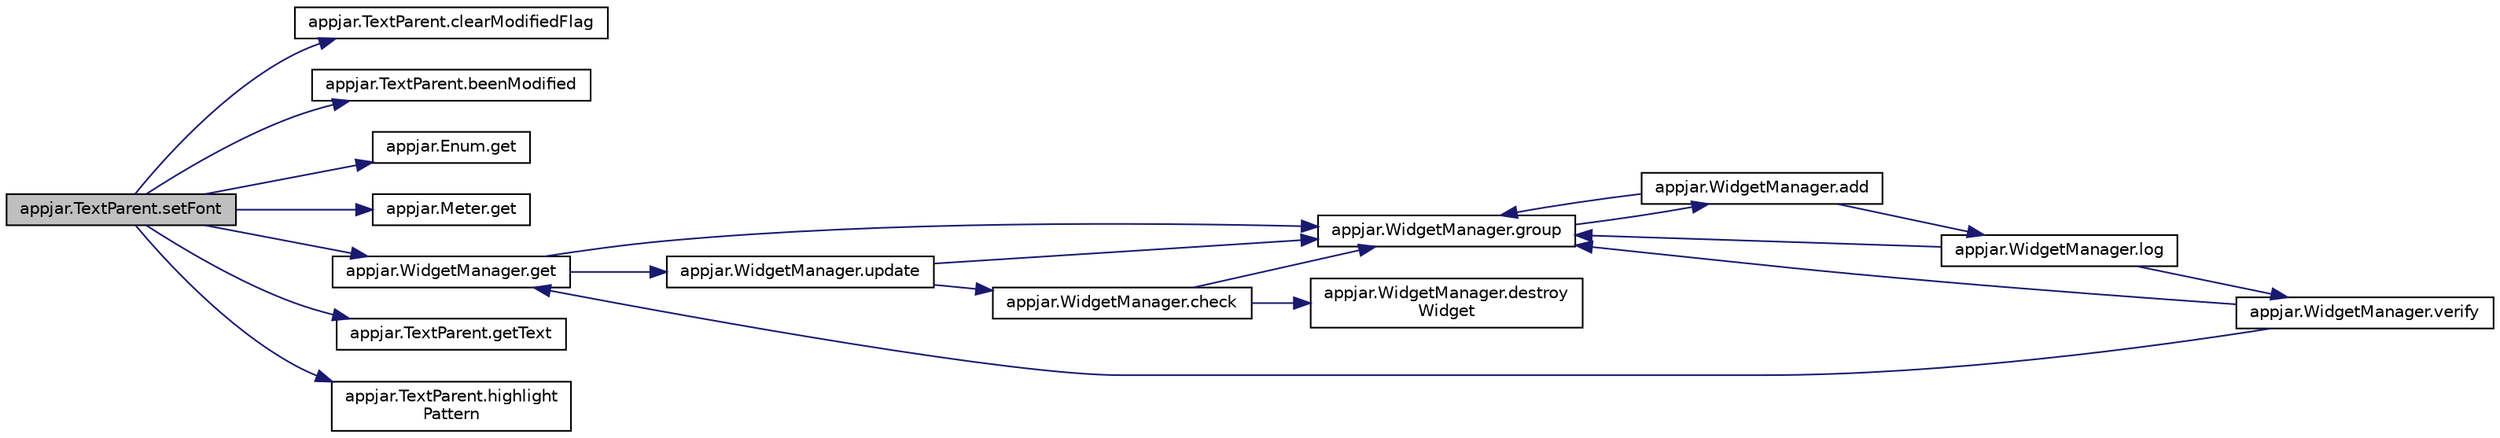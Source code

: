 digraph "appjar.TextParent.setFont"
{
  edge [fontname="Helvetica",fontsize="10",labelfontname="Helvetica",labelfontsize="10"];
  node [fontname="Helvetica",fontsize="10",shape=record];
  rankdir="LR";
  Node1 [label="appjar.TextParent.setFont",height=0.2,width=0.4,color="black", fillcolor="grey75", style="filled", fontcolor="black"];
  Node1 -> Node2 [color="midnightblue",fontsize="10",style="solid",fontname="Helvetica"];
  Node2 [label="appjar.TextParent.clearModifiedFlag",height=0.2,width=0.4,color="black", fillcolor="white", style="filled",URL="$classappjar_1_1_text_parent.html#acd1421fa91b4257aca40300821503db6"];
  Node1 -> Node3 [color="midnightblue",fontsize="10",style="solid",fontname="Helvetica"];
  Node3 [label="appjar.TextParent.beenModified",height=0.2,width=0.4,color="black", fillcolor="white", style="filled",URL="$classappjar_1_1_text_parent.html#a726e48a84d6f96119ada309badcd9cd6"];
  Node1 -> Node4 [color="midnightblue",fontsize="10",style="solid",fontname="Helvetica"];
  Node4 [label="appjar.Enum.get",height=0.2,width=0.4,color="black", fillcolor="white", style="filled",URL="$classappjar_1_1_enum.html#a5bcba037d54889023502a4ef70171313"];
  Node1 -> Node5 [color="midnightblue",fontsize="10",style="solid",fontname="Helvetica"];
  Node5 [label="appjar.Meter.get",height=0.2,width=0.4,color="black", fillcolor="white", style="filled",URL="$classappjar_1_1_meter.html#accdcb3ab58ffe06d50243f2ab6704856"];
  Node1 -> Node6 [color="midnightblue",fontsize="10",style="solid",fontname="Helvetica"];
  Node6 [label="appjar.WidgetManager.get",height=0.2,width=0.4,color="black", fillcolor="white", style="filled",URL="$classappjar_1_1_widget_manager.html#aa7f8a7e8180832988cb72181bb589701"];
  Node6 -> Node7 [color="midnightblue",fontsize="10",style="solid",fontname="Helvetica"];
  Node7 [label="appjar.WidgetManager.group",height=0.2,width=0.4,color="black", fillcolor="white", style="filled",URL="$classappjar_1_1_widget_manager.html#a27966c0641e12877b49f89d68119777c"];
  Node7 -> Node8 [color="midnightblue",fontsize="10",style="solid",fontname="Helvetica"];
  Node8 [label="appjar.WidgetManager.add",height=0.2,width=0.4,color="black", fillcolor="white", style="filled",URL="$classappjar_1_1_widget_manager.html#a237b5408dafc346803d9df8053332fad"];
  Node8 -> Node7 [color="midnightblue",fontsize="10",style="solid",fontname="Helvetica"];
  Node8 -> Node9 [color="midnightblue",fontsize="10",style="solid",fontname="Helvetica"];
  Node9 [label="appjar.WidgetManager.log",height=0.2,width=0.4,color="black", fillcolor="white", style="filled",URL="$classappjar_1_1_widget_manager.html#a24c5c2b761f77a0a379e6607315f48b4"];
  Node9 -> Node7 [color="midnightblue",fontsize="10",style="solid",fontname="Helvetica"];
  Node9 -> Node10 [color="midnightblue",fontsize="10",style="solid",fontname="Helvetica"];
  Node10 [label="appjar.WidgetManager.verify",height=0.2,width=0.4,color="black", fillcolor="white", style="filled",URL="$classappjar_1_1_widget_manager.html#a267493893f210a5176a30793a32618c6"];
  Node10 -> Node7 [color="midnightblue",fontsize="10",style="solid",fontname="Helvetica"];
  Node10 -> Node6 [color="midnightblue",fontsize="10",style="solid",fontname="Helvetica"];
  Node6 -> Node11 [color="midnightblue",fontsize="10",style="solid",fontname="Helvetica"];
  Node11 [label="appjar.WidgetManager.update",height=0.2,width=0.4,color="black", fillcolor="white", style="filled",URL="$classappjar_1_1_widget_manager.html#adcb0832cb43e8322c7510daf805cb825"];
  Node11 -> Node7 [color="midnightblue",fontsize="10",style="solid",fontname="Helvetica"];
  Node11 -> Node12 [color="midnightblue",fontsize="10",style="solid",fontname="Helvetica"];
  Node12 [label="appjar.WidgetManager.check",height=0.2,width=0.4,color="black", fillcolor="white", style="filled",URL="$classappjar_1_1_widget_manager.html#a51183226169b8a80f750d0c68b7eeb95"];
  Node12 -> Node7 [color="midnightblue",fontsize="10",style="solid",fontname="Helvetica"];
  Node12 -> Node13 [color="midnightblue",fontsize="10",style="solid",fontname="Helvetica"];
  Node13 [label="appjar.WidgetManager.destroy\lWidget",height=0.2,width=0.4,color="black", fillcolor="white", style="filled",URL="$classappjar_1_1_widget_manager.html#a4608b351cc17d30af3adf63523181c41"];
  Node1 -> Node14 [color="midnightblue",fontsize="10",style="solid",fontname="Helvetica"];
  Node14 [label="appjar.TextParent.getText",height=0.2,width=0.4,color="black", fillcolor="white", style="filled",URL="$classappjar_1_1_text_parent.html#aaa89a6e515c1765e574b42eba82d8388"];
  Node1 -> Node15 [color="midnightblue",fontsize="10",style="solid",fontname="Helvetica"];
  Node15 [label="appjar.TextParent.highlight\lPattern",height=0.2,width=0.4,color="black", fillcolor="white", style="filled",URL="$classappjar_1_1_text_parent.html#a5ec475a483e2783b731cf31c6833047b"];
}
